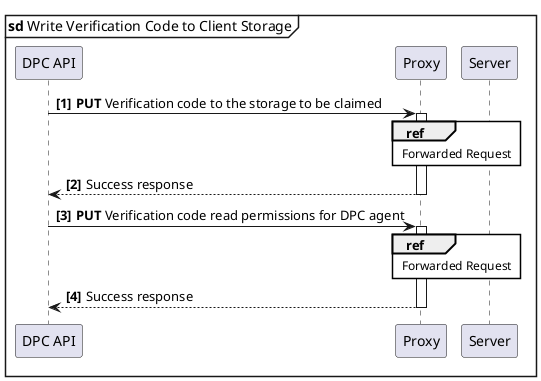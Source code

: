 @startuml
'https://plantuml.com/sequence-diagram

skinparam sequenceReferenceBackgroundColor white

mainframe **sd** Write Verification Code to Client Storage
autonumber 1 1 "<b>[0]"

participant "DPC API" as DPC_API
participant "Proxy" as Proxy
participant "Server" as Server


DPC_API  ->  Proxy               ++  : **PUT** Verification code to the storage to be claimed
ref over Proxy, Server               : Forwarded Request
DPC_API  <-- Proxy               --  : Success response
DPC_API  ->  Proxy               ++  : **PUT** Verification code read permissions for DPC agent
ref over Proxy, Server               : Forwarded Request
DPC_API  <-- Proxy               --  : Success response

@enduml